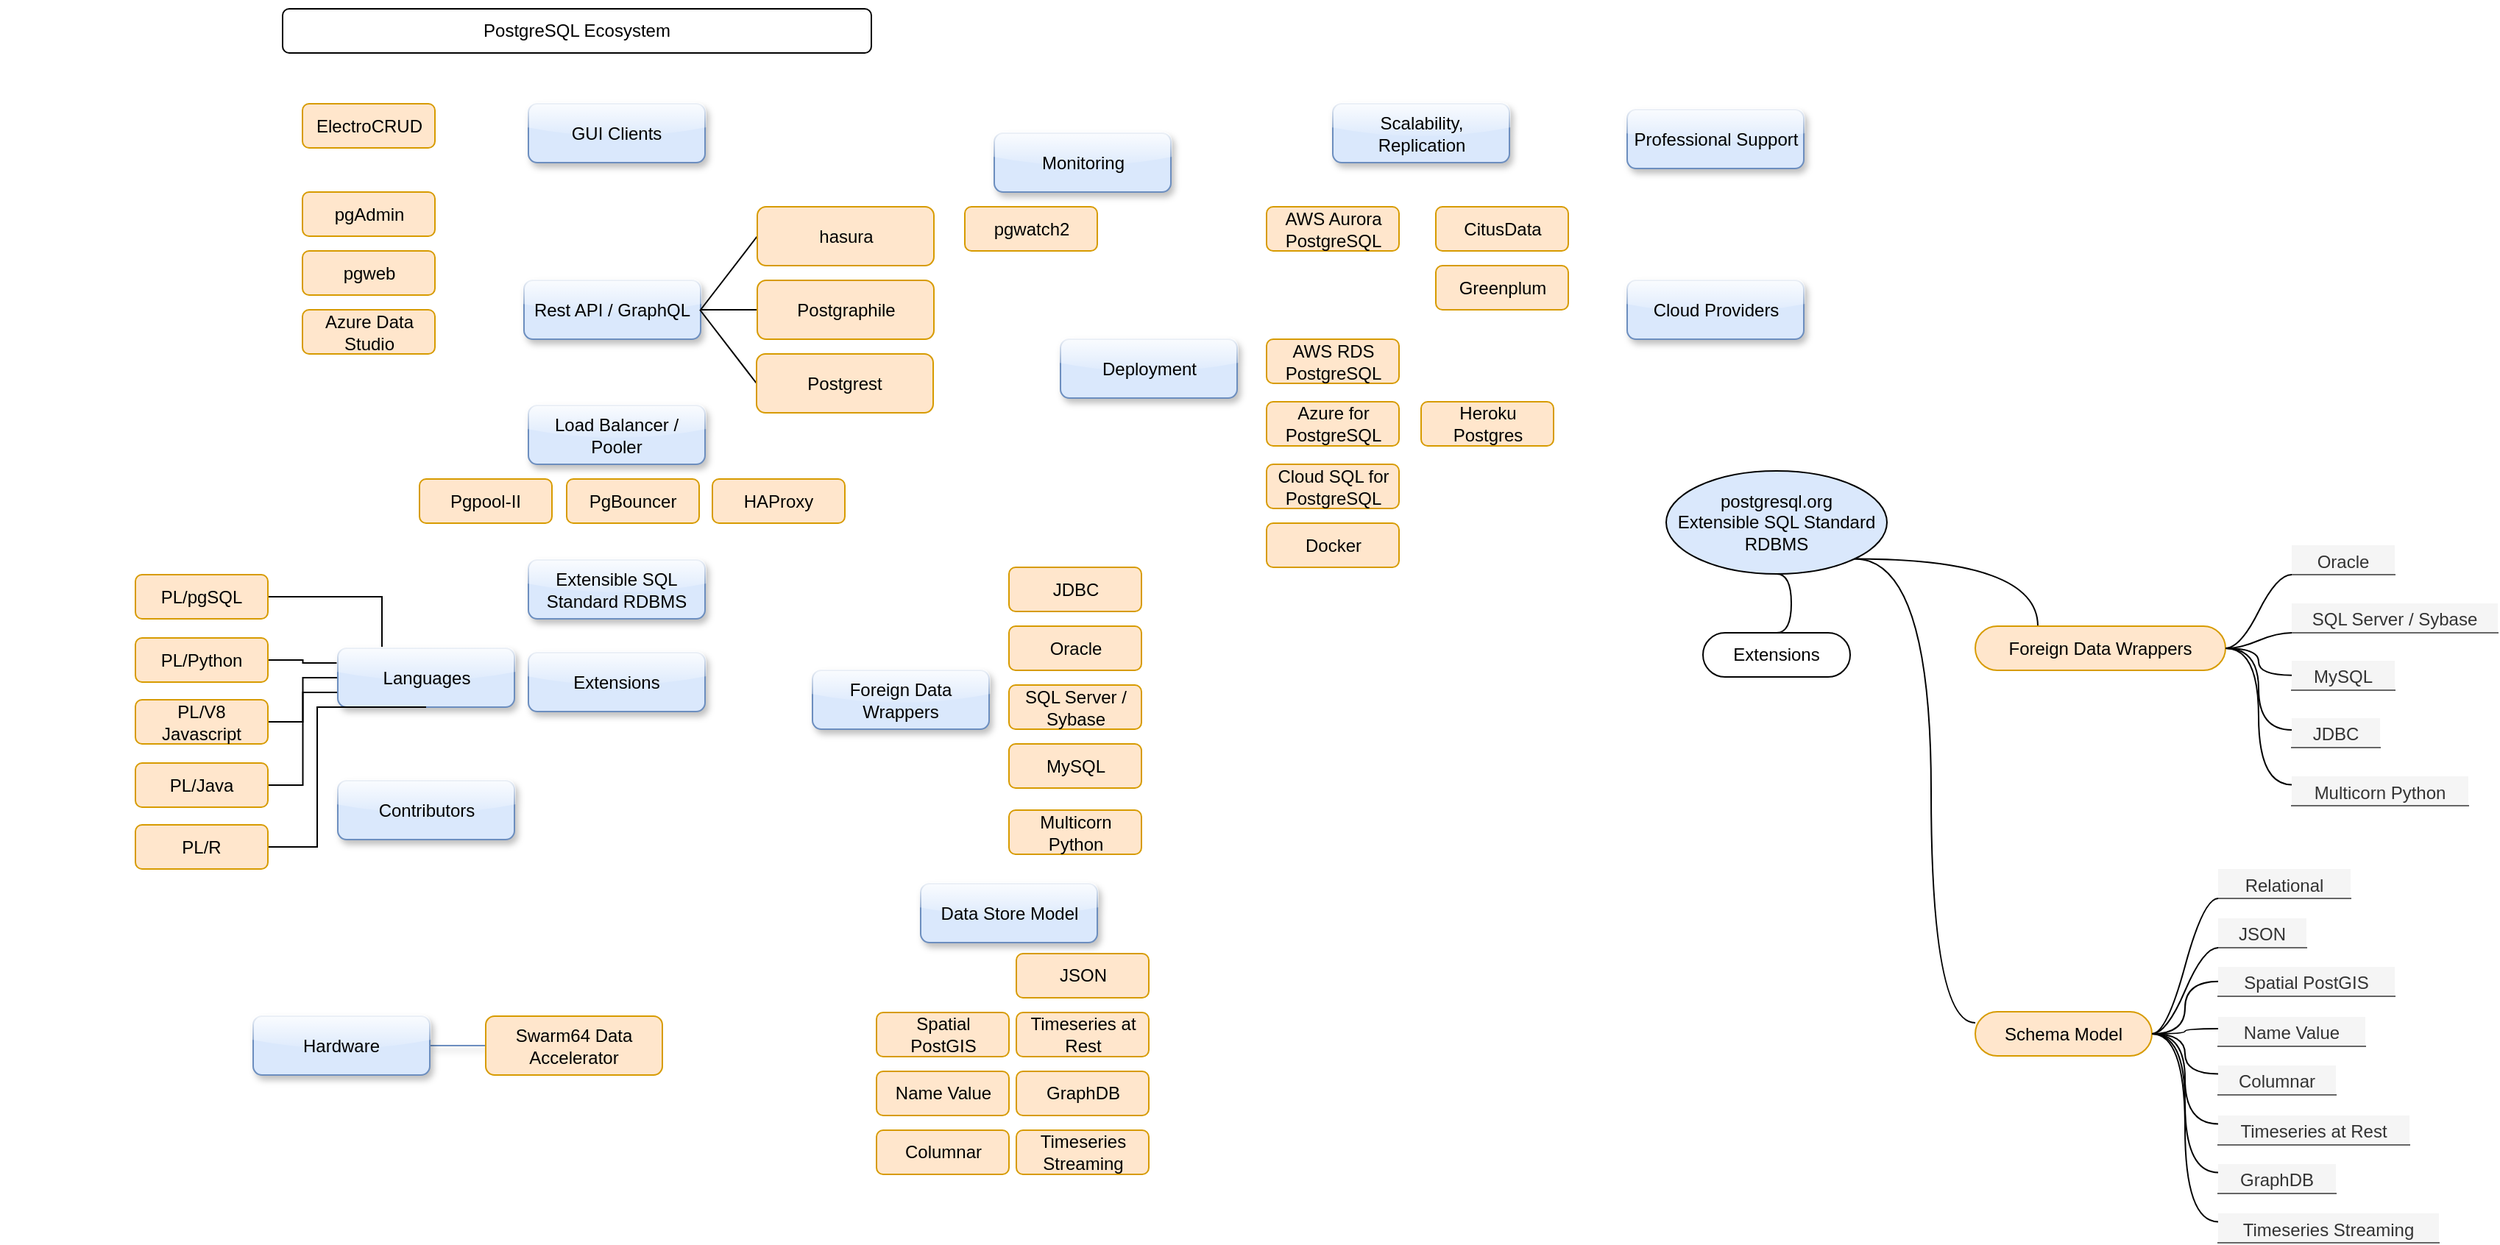 <mxfile version="11.2.8" type="github" pages="1"><diagram id="6a731a19-8d31-9384-78a2-239565b7b9f0" name="Page-1"><mxGraphModel dx="1671" dy="1746" grid="1" gridSize="10" guides="1" tooltips="1" connect="1" arrows="1" fold="1" page="1" pageScale="1" pageWidth="1100" pageHeight="850" background="#ffffff" math="0" shadow="0"><root><mxCell id="0"/><mxCell id="1" parent="0"/><mxCell id="ewoqu2unWtdxqua38aiE-1555" style="edgeStyle=orthogonalEdgeStyle;rounded=0;orthogonalLoop=1;jettySize=auto;html=1;exitX=0.25;exitY=0;exitDx=0;exitDy=0;entryX=1;entryY=0.5;entryDx=0;entryDy=0;endArrow=none;endFill=0;" parent="1" source="qYoUqwugDs_8l-8_ZZNk-1542" target="ewoqu2unWtdxqua38aiE-1548" edge="1"><mxGeometry relative="1" as="geometry"/></mxCell><mxCell id="ewoqu2unWtdxqua38aiE-1556" style="edgeStyle=orthogonalEdgeStyle;rounded=0;orthogonalLoop=1;jettySize=auto;html=1;exitX=0;exitY=0.25;exitDx=0;exitDy=0;endArrow=none;endFill=0;" parent="1" source="qYoUqwugDs_8l-8_ZZNk-1542" target="ewoqu2unWtdxqua38aiE-1551" edge="1"><mxGeometry relative="1" as="geometry"/></mxCell><mxCell id="ewoqu2unWtdxqua38aiE-1557" style="edgeStyle=orthogonalEdgeStyle;rounded=0;orthogonalLoop=1;jettySize=auto;html=1;exitX=0;exitY=0.5;exitDx=0;exitDy=0;endArrow=none;endFill=0;entryX=1;entryY=0.5;entryDx=0;entryDy=0;" parent="1" source="qYoUqwugDs_8l-8_ZZNk-1542" target="ewoqu2unWtdxqua38aiE-1553" edge="1"><mxGeometry relative="1" as="geometry"/></mxCell><mxCell id="ewoqu2unWtdxqua38aiE-1558" style="edgeStyle=orthogonalEdgeStyle;rounded=0;orthogonalLoop=1;jettySize=auto;html=1;exitX=0;exitY=0.75;exitDx=0;exitDy=0;endArrow=none;endFill=0;entryX=1;entryY=0.5;entryDx=0;entryDy=0;" parent="1" source="qYoUqwugDs_8l-8_ZZNk-1542" target="ewoqu2unWtdxqua38aiE-1554" edge="1"><mxGeometry relative="1" as="geometry"><mxPoint x="233.5" y="-295.5" as="targetPoint"/></mxGeometry></mxCell><UserObject label="Languages" link="https://www.postgresql.org/docs/current/external-pl.html" id="qYoUqwugDs_8l-8_ZZNk-1542"><mxCell style="rounded=1;whiteSpace=wrap;html=1;shadow=1;strokeColor=#6c8ebf;fillColor=#dae8fc;glass=1;" parent="1" vertex="1"><mxGeometry x="247.5" y="-395.5" width="120" height="40" as="geometry"/></mxCell></UserObject><UserObject label="Foreign Data Wrappers" link="https://pgxn.org/tag/foreign%20data%20wrapper/" id="xO5iW77-2609iIl7646L-1542"><mxCell style="rounded=1;whiteSpace=wrap;html=1;shadow=1;strokeColor=#6c8ebf;fillColor=#dae8fc;glass=1;" parent="1" vertex="1"><mxGeometry x="570" y="-380.5" width="120" height="40" as="geometry"/></mxCell></UserObject><UserObject label="Extensions" link="https://pgxn.org/" id="xO5iW77-2609iIl7646L-1543"><mxCell style="rounded=1;whiteSpace=wrap;html=1;shadow=1;strokeColor=#6c8ebf;fillColor=#dae8fc;glass=1;" parent="1" vertex="1"><mxGeometry x="377" y="-392.5" width="120" height="40" as="geometry"/></mxCell></UserObject><mxCell id="xO5iW77-2609iIl7646L-1544" value="Data Store Model" style="rounded=1;whiteSpace=wrap;html=1;shadow=1;strokeColor=#6c8ebf;fillColor=#dae8fc;glass=1;" parent="1" vertex="1"><mxGeometry x="643.5" y="-235.5" width="120" height="40" as="geometry"/></mxCell><mxCell id="xO5iW77-2609iIl7646L-1545" value="Deployment" style="rounded=1;whiteSpace=wrap;html=1;shadow=1;strokeColor=#6c8ebf;fillColor=#dae8fc;glass=1;" parent="1" vertex="1"><mxGeometry x="738.5" y="-605.5" width="120" height="40" as="geometry"/></mxCell><mxCell id="xO5iW77-2609iIl7646L-1546" value="Load Balancer / Pooler" style="rounded=1;whiteSpace=wrap;html=1;shadow=1;strokeColor=#6c8ebf;fillColor=#dae8fc;glass=1;" parent="1" vertex="1"><mxGeometry x="377" y="-560.5" width="120" height="40" as="geometry"/></mxCell><mxCell id="xO5iW77-2609iIl7646L-1547" value="Scalability, Replication" style="rounded=1;whiteSpace=wrap;html=1;shadow=1;strokeColor=#6c8ebf;fillColor=#dae8fc;glass=1;" parent="1" vertex="1"><mxGeometry x="923.5" y="-765.5" width="120" height="40" as="geometry"/></mxCell><mxCell id="xO5iW77-2609iIl7646L-1548" value="Monitoring" style="rounded=1;whiteSpace=wrap;html=1;shadow=1;strokeColor=#6c8ebf;fillColor=#dae8fc;glass=1;" parent="1" vertex="1"><mxGeometry x="693.5" y="-745.5" width="120" height="40" as="geometry"/></mxCell><mxCell id="wK-X1UXonODeccGO6W6j-1548" style="rounded=0;orthogonalLoop=1;jettySize=auto;html=1;exitX=1;exitY=0.5;exitDx=0;exitDy=0;entryX=0;entryY=0.5;entryDx=0;entryDy=0;endArrow=none;endFill=0;" parent="1" source="xO5iW77-2609iIl7646L-1549" target="wK-X1UXonODeccGO6W6j-1547" edge="1"><mxGeometry relative="1" as="geometry"/></mxCell><mxCell id="xO5iW77-2609iIl7646L-1549" value="Rest API / GraphQL" style="rounded=1;whiteSpace=wrap;html=1;fillColor=#dae8fc;strokeColor=#6c8ebf;shadow=1;glass=1;comic=0;" parent="1" vertex="1"><mxGeometry x="374" y="-645.5" width="120" height="40" as="geometry"/></mxCell><mxCell id="xO5iW77-2609iIl7646L-1550" value="GUI Clients" style="rounded=1;whiteSpace=wrap;html=1;shadow=1;strokeColor=#6c8ebf;fillColor=#dae8fc;glass=1;" parent="1" vertex="1"><mxGeometry x="377" y="-765.5" width="120" height="40" as="geometry"/></mxCell><UserObject label="Contributors" link="https://www.postgresql.org/community/contributors/" id="xO5iW77-2609iIl7646L-1551"><mxCell style="rounded=1;whiteSpace=wrap;html=1;shadow=1;strokeColor=#6c8ebf;fillColor=#dae8fc;glass=1;" parent="1" vertex="1"><mxGeometry x="247.5" y="-305.5" width="120" height="40" as="geometry"/></mxCell></UserObject><mxCell id="xO5iW77-2609iIl7646L-1552" value="Professional Support" style="rounded=1;whiteSpace=wrap;html=1;shadow=1;strokeColor=#6c8ebf;fillColor=#dae8fc;glass=1;" parent="1" vertex="1"><mxGeometry x="1123.5" y="-761.5" width="120" height="40" as="geometry"/></mxCell><mxCell id="xO5iW77-2609iIl7646L-1553" value="Cloud Providers" style="rounded=1;whiteSpace=wrap;html=1;shadow=1;strokeColor=#6c8ebf;fillColor=#dae8fc;glass=1;" parent="1" vertex="1"><mxGeometry x="1123.5" y="-645.5" width="120" height="40" as="geometry"/></mxCell><UserObject label="Extensible SQL Standard RDBMS" link="https://www.postgresql.org/about/" id="xO5iW77-2609iIl7646L-1554"><mxCell style="rounded=1;whiteSpace=wrap;html=1;shadow=1;strokeColor=#6c8ebf;fillColor=#dae8fc;glass=1;" parent="1" vertex="1"><mxGeometry x="377" y="-455.5" width="120" height="40" as="geometry"/></mxCell></UserObject><mxCell id="xO5iW77-2609iIl7646L-1558" value="" style="edgeStyle=none;rounded=1;orthogonalLoop=1;jettySize=auto;html=1;endArrow=none;entryX=0;entryY=0.5;entryDx=0;entryDy=0;shadow=1;fontSize=12;strokeColor=#6c8ebf;fillColor=#dae8fc;glass=1;" parent="1" source="xO5iW77-2609iIl7646L-1555" target="ewoqu2unWtdxqua38aiE-1542" edge="1"><mxGeometry relative="1" as="geometry"><mxPoint x="393.5" y="-125.5" as="targetPoint"/></mxGeometry></mxCell><mxCell id="xO5iW77-2609iIl7646L-1555" value="Hardware" style="rounded=1;whiteSpace=wrap;html=1;shadow=1;strokeColor=#6c8ebf;fillColor=#dae8fc;glass=1;" parent="1" vertex="1"><mxGeometry x="190" y="-145.5" width="120" height="40" as="geometry"/></mxCell><mxCell id="wK-X1UXonODeccGO6W6j-1550" style="edgeStyle=none;rounded=0;orthogonalLoop=1;jettySize=auto;html=1;exitX=0;exitY=0.5;exitDx=0;exitDy=0;endArrow=none;endFill=0;" parent="1" source="wK-X1UXonODeccGO6W6j-1545" edge="1"><mxGeometry relative="1" as="geometry"><mxPoint x="493.5" y="-625.5" as="targetPoint"/></mxGeometry></mxCell><UserObject label="Postgrest" link="http://postgrest.org/" id="wK-X1UXonODeccGO6W6j-1545"><mxCell style="rounded=1;whiteSpace=wrap;html=1;fillColor=#ffe6cc;strokeColor=#d79b00;" parent="1" vertex="1"><mxGeometry x="532" y="-595.5" width="120" height="40" as="geometry"/></mxCell></UserObject><mxCell id="wK-X1UXonODeccGO6W6j-1549" style="edgeStyle=none;rounded=0;orthogonalLoop=1;jettySize=auto;html=1;exitX=0;exitY=0.5;exitDx=0;exitDy=0;entryX=1;entryY=0.5;entryDx=0;entryDy=0;endArrow=none;endFill=0;" parent="1" source="wK-X1UXonODeccGO6W6j-1546" target="xO5iW77-2609iIl7646L-1549" edge="1"><mxGeometry relative="1" as="geometry"/></mxCell><UserObject label="hasura" link="https://hasura.io/" id="wK-X1UXonODeccGO6W6j-1546"><mxCell style="rounded=1;whiteSpace=wrap;html=1;fillColor=#ffe6cc;strokeColor=#d79b00;" parent="1" vertex="1"><mxGeometry x="532.5" y="-695.5" width="120" height="40" as="geometry"/></mxCell></UserObject><UserObject label="Postgraphile" link="https://www.graphile.org/postgraphile/" id="wK-X1UXonODeccGO6W6j-1547"><mxCell style="rounded=1;whiteSpace=wrap;html=1;fillColor=#ffe6cc;strokeColor=#d79b00;" parent="1" vertex="1"><mxGeometry x="532.5" y="-645.5" width="120" height="40" as="geometry"/></mxCell></UserObject><UserObject label="Swarm64 Data Accelerator" link="https://www.swarm64.com/swarm64-da" id="ewoqu2unWtdxqua38aiE-1542"><mxCell style="rounded=1;whiteSpace=wrap;html=1;fillColor=#ffe6cc;strokeColor=#d79b00;" parent="1" vertex="1"><mxGeometry x="348" y="-145.5" width="120" height="40" as="geometry"/></mxCell></UserObject><UserObject label="PostgreSQL Ecosystem" link="https://efficiencygeek.github.io/postgresql-ecosystem/" id="ewoqu2unWtdxqua38aiE-1544"><mxCell style="rounded=1;whiteSpace=wrap;html=1;" parent="1" vertex="1"><mxGeometry x="210" y="-830" width="400" height="30" as="geometry"/></mxCell></UserObject><UserObject label="" link="https://www.postgresql.org/" id="ewoqu2unWtdxqua38aiE-1547"><mxCell style="shape=image;verticalLabelPosition=bottom;labelBackgroundColor=#ffffff;verticalAlign=top;aspect=fixed;imageAspect=0;image=https://upload.wikimedia.org/wikipedia/commons/thumb/2/29/Postgresql_elephant.svg/540px-Postgresql_elephant.svg.png;" parent="1" vertex="1"><mxGeometry x="18" y="-836" width="49" height="50" as="geometry"/></mxCell></UserObject><UserObject label="PL/pgSQL" link="https://www.postgresql.org/docs/current/plpgsql.html" id="ewoqu2unWtdxqua38aiE-1548"><mxCell style="rounded=1;whiteSpace=wrap;html=1;fillColor=#ffe6cc;strokeColor=#d79b00;" parent="1" vertex="1"><mxGeometry x="110" y="-445.5" width="90" height="30" as="geometry"/></mxCell></UserObject><UserObject label="PL/Python" link="https://www.postgresql.org/docs/current/plpython.html" id="ewoqu2unWtdxqua38aiE-1551"><mxCell style="rounded=1;whiteSpace=wrap;html=1;fillColor=#ffe6cc;strokeColor=#d79b00;" parent="1" vertex="1"><mxGeometry x="110" y="-402.5" width="90" height="30" as="geometry"/></mxCell></UserObject><mxCell id="ewoqu2unWtdxqua38aiE-1560" style="edgeStyle=elbowEdgeStyle;rounded=0;orthogonalLoop=1;jettySize=auto;html=1;entryX=0.5;entryY=1;entryDx=0;entryDy=0;endArrow=none;endFill=0;" parent="1" target="qYoUqwugDs_8l-8_ZZNk-1542" edge="1"><mxGeometry relative="1" as="geometry"><mxPoint x="200.5" y="-260.5" as="sourcePoint"/><Array as="points"><mxPoint x="233.5" y="-305.5"/><mxPoint x="233.5" y="-305.5"/></Array></mxGeometry></mxCell><UserObject label="PL/R" link="https://github.com/postgres-plr/plr" id="ewoqu2unWtdxqua38aiE-1552"><mxCell style="rounded=1;whiteSpace=wrap;html=1;fillColor=#ffe6cc;strokeColor=#d79b00;" parent="1" vertex="1"><mxGeometry x="110" y="-275.5" width="90" height="30" as="geometry"/></mxCell></UserObject><UserObject label="PL/V8 Javascript" link="https://plv8.github.io/" id="ewoqu2unWtdxqua38aiE-1553"><mxCell style="rounded=1;whiteSpace=wrap;html=1;fillColor=#ffe6cc;strokeColor=#d79b00;" parent="1" vertex="1"><mxGeometry x="110" y="-360.5" width="90" height="30" as="geometry"/></mxCell></UserObject><UserObject label="PL/Java" link="https://tada.github.io/pljava/" id="ewoqu2unWtdxqua38aiE-1554"><mxCell style="rounded=1;whiteSpace=wrap;html=1;fillColor=#ffe6cc;strokeColor=#d79b00;" parent="1" vertex="1"><mxGeometry x="110" y="-317.5" width="90" height="30" as="geometry"/></mxCell></UserObject><UserObject label="JDBC" link="https://pgxn.org/dist/jdbc_fdw/" id="ewoqu2unWtdxqua38aiE-1561"><mxCell style="rounded=1;whiteSpace=wrap;html=1;fillColor=#ffe6cc;strokeColor=#d79b00;flipV=1;flipH=1;" parent="1" vertex="1"><mxGeometry x="703.5" y="-450.5" width="90" height="30" as="geometry"/></mxCell></UserObject><UserObject label="Oracle" link="https://pgxn.org/dist/oracle_fdw/" id="ewoqu2unWtdxqua38aiE-1562"><mxCell style="rounded=1;whiteSpace=wrap;html=1;fillColor=#ffe6cc;strokeColor=#d79b00;flipV=1;flipH=1;" parent="1" vertex="1"><mxGeometry x="703.5" y="-410.5" width="90" height="30" as="geometry"/></mxCell></UserObject><UserObject label="SQL Server / Sybase" link="https://pgxn.org/dist/tds_fdw/" id="ewoqu2unWtdxqua38aiE-1563"><mxCell style="rounded=1;whiteSpace=wrap;html=1;fillColor=#ffe6cc;strokeColor=#d79b00;flipV=1;flipH=1;" parent="1" vertex="1"><mxGeometry x="703.5" y="-370.5" width="90" height="30" as="geometry"/></mxCell></UserObject><UserObject label="MySQL" link="https://pgxn.org/dist/mysql_fdw/" id="ewoqu2unWtdxqua38aiE-1564"><mxCell style="rounded=1;whiteSpace=wrap;html=1;fillColor=#ffe6cc;strokeColor=#d79b00;flipV=1;flipH=1;" parent="1" vertex="1"><mxGeometry x="703.5" y="-330.5" width="90" height="30" as="geometry"/></mxCell></UserObject><UserObject label="Multicorn Python" link="https://pgxn.org/dist/multicorn/" id="ewoqu2unWtdxqua38aiE-1565"><mxCell style="rounded=1;whiteSpace=wrap;html=1;fillColor=#ffe6cc;strokeColor=#d79b00;flipV=1;flipH=1;" parent="1" vertex="1"><mxGeometry x="703.5" y="-285.5" width="90" height="30" as="geometry"/></mxCell></UserObject><UserObject label="JSON" link="https://www.postgresql.org/docs/current/functions-json.html" id="ewoqu2unWtdxqua38aiE-1566"><mxCell style="rounded=1;whiteSpace=wrap;html=1;fillColor=#ffe6cc;strokeColor=#d79b00;flipV=1;flipH=1;" parent="1" vertex="1"><mxGeometry x="708.5" y="-188" width="90" height="30" as="geometry"/></mxCell></UserObject><UserObject label="Timeseries at Rest" link="https://www.timescale.com/" id="ewoqu2unWtdxqua38aiE-1567"><mxCell style="rounded=1;whiteSpace=wrap;html=1;fillColor=#ffe6cc;strokeColor=#d79b00;flipV=1;flipH=1;" parent="1" vertex="1"><mxGeometry x="708.5" y="-148" width="90" height="30" as="geometry"/></mxCell></UserObject><UserObject label="GraphDB" link="https://bitnine.net/agensgraph-graph-database-with-postgresql/" id="ewoqu2unWtdxqua38aiE-1568"><mxCell style="rounded=1;whiteSpace=wrap;html=1;fillColor=#ffe6cc;strokeColor=#d79b00;flipV=1;flipH=1;" parent="1" vertex="1"><mxGeometry x="708.5" y="-108" width="90" height="30" as="geometry"/></mxCell></UserObject><UserObject label="Timeseries Streaming" link="https://www.pipelinedb.com/blog/high-performance-time-series-aggregation-for-postgresql-11" id="ewoqu2unWtdxqua38aiE-1569"><mxCell style="rounded=1;whiteSpace=wrap;html=1;fillColor=#ffe6cc;strokeColor=#d79b00;flipV=1;flipH=1;" parent="1" vertex="1"><mxGeometry x="708.5" y="-68" width="90" height="30" as="geometry"/></mxCell></UserObject><UserObject label="Columnar" link="https://citusdata.github.io/cstore_fdw/" id="ewoqu2unWtdxqua38aiE-1570"><mxCell style="rounded=1;whiteSpace=wrap;html=1;fillColor=#ffe6cc;strokeColor=#d79b00;flipV=1;flipH=1;" parent="1" vertex="1"><mxGeometry x="613.5" y="-68" width="90" height="30" as="geometry"/></mxCell></UserObject><UserObject label="Spatial &lt;br&gt;PostGIS" link="https://postgis.net/" id="ewoqu2unWtdxqua38aiE-1578"><mxCell style="rounded=1;whiteSpace=wrap;html=1;fillColor=#ffe6cc;strokeColor=#d79b00;flipV=1;flipH=1;" parent="1" vertex="1"><mxGeometry x="613.5" y="-148" width="90" height="30" as="geometry"/></mxCell></UserObject><UserObject label="CitusData" link="https://www.citusdata.com/" id="ewoqu2unWtdxqua38aiE-1579"><mxCell style="rounded=1;whiteSpace=wrap;html=1;fillColor=#ffe6cc;strokeColor=#d79b00;flipV=1;flipH=1;" parent="1" vertex="1"><mxGeometry x="993.5" y="-695.5" width="90" height="30" as="geometry"/></mxCell></UserObject><UserObject label="AWS Aurora PostgreSQL" link="https://aws.amazon.com/rds/aurora/details/postgresql-details/" id="ewoqu2unWtdxqua38aiE-1580"><mxCell style="rounded=1;whiteSpace=wrap;html=1;fillColor=#ffe6cc;strokeColor=#d79b00;flipV=1;flipH=1;" parent="1" vertex="1"><mxGeometry x="878.5" y="-695.5" width="90" height="30" as="geometry"/></mxCell></UserObject><UserObject label="Name Value" link="https://www.postgresql.org/docs/current/hstore.html" id="ewoqu2unWtdxqua38aiE-1581"><mxCell style="rounded=1;whiteSpace=wrap;html=1;fillColor=#ffe6cc;strokeColor=#d79b00;flipV=1;flipH=1;" parent="1" vertex="1"><mxGeometry x="613.5" y="-108" width="90" height="30" as="geometry"/></mxCell></UserObject><UserObject label="AWS RDS PostgreSQL" link="https://aws.amazon.com/rds/postgresql/" id="ewoqu2unWtdxqua38aiE-1582"><mxCell style="rounded=1;whiteSpace=wrap;html=1;fillColor=#ffe6cc;strokeColor=#d79b00;flipV=1;flipH=1;" parent="1" vertex="1"><mxGeometry x="878.5" y="-605.5" width="90" height="30" as="geometry"/></mxCell></UserObject><UserObject label="Azure for PostgreSQL" link="https://azure.microsoft.com/en-us/services/postgresql/" id="ewoqu2unWtdxqua38aiE-1583"><mxCell style="rounded=1;whiteSpace=wrap;html=1;fillColor=#ffe6cc;strokeColor=#d79b00;flipV=1;flipH=1;" parent="1" vertex="1"><mxGeometry x="878.5" y="-563" width="90" height="30" as="geometry"/></mxCell></UserObject><UserObject label="Cloud SQL for PostgreSQL" link="https://cloud.google.com/sql/docs/postgres/" id="ewoqu2unWtdxqua38aiE-1584"><mxCell style="rounded=1;whiteSpace=wrap;html=1;fillColor=#ffe6cc;strokeColor=#d79b00;flipV=1;flipH=1;" parent="1" vertex="1"><mxGeometry x="878.5" y="-520.5" width="90" height="30" as="geometry"/></mxCell></UserObject><UserObject label="Docker" link="https://hub.docker.com/_/postgres" id="ewoqu2unWtdxqua38aiE-1585"><mxCell style="rounded=1;whiteSpace=wrap;html=1;fillColor=#ffe6cc;strokeColor=#d79b00;flipV=1;flipH=1;" parent="1" vertex="1"><mxGeometry x="878.5" y="-480.5" width="90" height="30" as="geometry"/></mxCell></UserObject><UserObject label="ElectroCRUD" link="https://github.com/garrylachman/ElectroCRUD" id="ewoqu2unWtdxqua38aiE-1587"><mxCell style="rounded=1;whiteSpace=wrap;html=1;fillColor=#ffe6cc;strokeColor=#d79b00;" parent="1" vertex="1"><mxGeometry x="223.5" y="-765.5" width="90" height="30" as="geometry"/></mxCell></UserObject><UserObject label="Heroku Postgres" link="https://www.heroku.com/postgres" id="ewoqu2unWtdxqua38aiE-1588"><mxCell style="rounded=1;whiteSpace=wrap;html=1;fillColor=#ffe6cc;strokeColor=#d79b00;flipV=1;flipH=1;" parent="1" vertex="1"><mxGeometry x="983.5" y="-563" width="90" height="30" as="geometry"/></mxCell></UserObject><UserObject label="Pgpool-II" link="http://www.pgpool.net/mediawiki/index.php/Main_Page" id="ewoqu2unWtdxqua38aiE-1589"><mxCell style="rounded=1;whiteSpace=wrap;html=1;fillColor=#ffe6cc;strokeColor=#d79b00;flipV=1;flipH=1;" parent="1" vertex="1"><mxGeometry x="303" y="-510.5" width="90" height="30" as="geometry"/></mxCell></UserObject><UserObject label="PgBouncer" link="http://pgbouncer.github.io/" id="ewoqu2unWtdxqua38aiE-1590"><mxCell style="rounded=1;whiteSpace=wrap;html=1;fillColor=#ffe6cc;strokeColor=#d79b00;flipV=1;flipH=1;" parent="1" vertex="1"><mxGeometry x="403" y="-510.5" width="90" height="30" as="geometry"/></mxCell></UserObject><UserObject label="HAProxy" link="http://www.haproxy.org/" id="ewoqu2unWtdxqua38aiE-1591"><mxCell style="rounded=1;whiteSpace=wrap;html=1;fillColor=#ffe6cc;strokeColor=#d79b00;flipV=1;flipH=1;" parent="1" vertex="1"><mxGeometry x="502" y="-510.5" width="90" height="30" as="geometry"/></mxCell></UserObject><UserObject label="pgwatch2" link="https://github.com/cybertec-postgresql/pgwatch2" id="ewoqu2unWtdxqua38aiE-1593"><mxCell style="rounded=1;whiteSpace=wrap;html=1;fillColor=#ffe6cc;strokeColor=#d79b00;flipV=1;flipH=1;" parent="1" vertex="1"><mxGeometry x="673.5" y="-695.5" width="90" height="30" as="geometry"/></mxCell></UserObject><UserObject label="Greenplum" link="https://greenplum.org/" id="ewoqu2unWtdxqua38aiE-1594"><mxCell style="rounded=1;whiteSpace=wrap;html=1;fillColor=#ffe6cc;strokeColor=#d79b00;flipV=1;flipH=1;" parent="1" vertex="1"><mxGeometry x="993.5" y="-655.5" width="90" height="30" as="geometry"/></mxCell></UserObject><UserObject label="pgAdmin" link="https://www.pgadmin.org/" id="ewoqu2unWtdxqua38aiE-1595"><mxCell style="rounded=1;whiteSpace=wrap;html=1;fillColor=#ffe6cc;strokeColor=#d79b00;flipV=1;flipH=1;" parent="1" vertex="1"><mxGeometry x="223.5" y="-705.5" width="90" height="30" as="geometry"/></mxCell></UserObject><UserObject label="pgweb" link="http://sosedoff.github.io/pgweb/" id="ewoqu2unWtdxqua38aiE-1596"><mxCell style="rounded=1;whiteSpace=wrap;html=1;fillColor=#ffe6cc;strokeColor=#d79b00;flipV=1;flipH=1;" parent="1" vertex="1"><mxGeometry x="223.5" y="-665.5" width="90" height="30" as="geometry"/></mxCell></UserObject><UserObject label="Azure Data Studio" link="https://docs.microsoft.com/en-us/sql/azure-data-studio/quickstart-postgres?view=sql-server-2017" id="ewoqu2unWtdxqua38aiE-1597"><mxCell style="rounded=1;whiteSpace=wrap;html=1;fillColor=#ffe6cc;strokeColor=#d79b00;flipV=1;flipH=1;" parent="1" vertex="1"><mxGeometry x="223.5" y="-625.5" width="90" height="30" as="geometry"/></mxCell></UserObject><mxCell id="T47zWwT-9xR79p9-MtNg-6" style="edgeStyle=orthogonalEdgeStyle;curved=1;rounded=0;orthogonalLoop=1;jettySize=auto;html=1;exitX=1;exitY=1;exitDx=0;exitDy=0;entryX=0.25;entryY=0;entryDx=0;entryDy=0;endArrow=none;endFill=0;" edge="1" parent="1" source="T47zWwT-9xR79p9-MtNg-1" target="T47zWwT-9xR79p9-MtNg-4"><mxGeometry relative="1" as="geometry"/></mxCell><UserObject label="postgresql.org&lt;br&gt;Extensible SQL Standard RDBMS" link="https://www.postgresql.org/about/" id="T47zWwT-9xR79p9-MtNg-1"><mxCell style="ellipse;whiteSpace=wrap;html=1;align=center;container=1;recursiveResize=0;treeFolding=1;treeMoving=1;fillColor=#DAE8FC;" vertex="1" parent="1"><mxGeometry x="1150" y="-516" width="150" height="70" as="geometry"/></mxCell></UserObject><mxCell id="T47zWwT-9xR79p9-MtNg-2" value="Extensions" style="whiteSpace=wrap;html=1;rounded=1;arcSize=50;align=center;verticalAlign=middle;container=1;recursiveResize=0;strokeWidth=1;autosize=1;spacing=4;treeFolding=1;treeMoving=1;" vertex="1" parent="1"><mxGeometry x="1175" y="-406" width="100" height="30" as="geometry"/></mxCell><mxCell id="T47zWwT-9xR79p9-MtNg-3" value="" style="edgeStyle=entityRelationEdgeStyle;startArrow=none;endArrow=none;segment=10;curved=1;exitX=0.5;exitY=1;exitDx=0;exitDy=0;entryX=0.5;entryY=0;entryDx=0;entryDy=0;" edge="1" target="T47zWwT-9xR79p9-MtNg-2" parent="1" source="T47zWwT-9xR79p9-MtNg-1"><mxGeometry relative="1" as="geometry"><mxPoint x="1240" y="-339.5" as="sourcePoint"/></mxGeometry></mxCell><UserObject label="Foreign Data Wrappers" link="https://pgxn.org/tag/foreign%20data%20wrapper/" id="T47zWwT-9xR79p9-MtNg-4"><mxCell style="whiteSpace=wrap;html=1;rounded=1;arcSize=50;align=center;verticalAlign=middle;container=1;recursiveResize=0;strokeWidth=1;autosize=1;spacing=4;treeFolding=1;treeMoving=1;fillColor=#ffe6cc;strokeColor=#d79b00;" vertex="1" parent="1"><mxGeometry x="1360" y="-410.5" width="170" height="30" as="geometry"/></mxCell></UserObject><mxCell id="T47zWwT-9xR79p9-MtNg-7" value="Oracle" style="whiteSpace=wrap;html=1;shape=partialRectangle;top=0;left=0;bottom=1;right=0;points=[[0,1],[1,1]];strokeColor=#666666;fillColor=#f5f5f5;align=center;verticalAlign=bottom;routingCenterY=0.5;snapToPoint=1;container=1;recursiveResize=0;autosize=1;treeFolding=1;treeMoving=1;fontColor=#333333;" vertex="1" parent="1"><mxGeometry x="1575" y="-465.5" width="70" height="20" as="geometry"/></mxCell><mxCell id="T47zWwT-9xR79p9-MtNg-8" value="" style="edgeStyle=entityRelationEdgeStyle;startArrow=none;endArrow=none;segment=10;curved=1;" edge="1" target="T47zWwT-9xR79p9-MtNg-7" parent="1" source="T47zWwT-9xR79p9-MtNg-4"><mxGeometry relative="1" as="geometry"><mxPoint x="1530" y="-388" as="sourcePoint"/></mxGeometry></mxCell><mxCell id="T47zWwT-9xR79p9-MtNg-13" value="" style="edgeStyle=orthogonalEdgeStyle;curved=1;rounded=0;orthogonalLoop=1;jettySize=auto;html=1;endArrow=none;endFill=0;entryX=0.006;entryY=0.493;entryDx=0;entryDy=0;entryPerimeter=0;" edge="1" parent="1" source="T47zWwT-9xR79p9-MtNg-4" target="T47zWwT-9xR79p9-MtNg-12"><mxGeometry relative="1" as="geometry"><mxPoint x="1530" y="-388" as="sourcePoint"/></mxGeometry></mxCell><mxCell id="T47zWwT-9xR79p9-MtNg-9" value="SQL Server / Sybase" style="whiteSpace=wrap;html=1;shape=partialRectangle;top=0;left=0;bottom=1;right=0;points=[[0,1],[1,1]];strokeColor=#666666;fillColor=#f5f5f5;align=center;verticalAlign=bottom;routingCenterY=0.5;snapToPoint=1;container=1;recursiveResize=0;autosize=1;treeFolding=1;treeMoving=1;fontColor=#333333;" vertex="1" parent="1"><mxGeometry x="1575" y="-426" width="140" height="20" as="geometry"/></mxCell><mxCell id="T47zWwT-9xR79p9-MtNg-12" value="MySQL" style="whiteSpace=wrap;html=1;shape=partialRectangle;top=0;left=0;bottom=1;right=0;points=[[0,1],[1,1]];strokeColor=#666666;fillColor=#f5f5f5;align=center;verticalAlign=bottom;routingCenterY=0.5;snapToPoint=1;container=1;recursiveResize=0;autosize=1;treeFolding=1;treeMoving=1;fontColor=#333333;" vertex="1" parent="1"><mxGeometry x="1575" y="-387" width="70" height="20" as="geometry"/></mxCell><mxCell id="T47zWwT-9xR79p9-MtNg-11" value="" style="edgeStyle=entityRelationEdgeStyle;startArrow=none;endArrow=none;segment=10;curved=1;entryX=0;entryY=1;entryDx=0;entryDy=0;exitX=1;exitY=0.5;exitDx=0;exitDy=0;" edge="1" parent="1" source="T47zWwT-9xR79p9-MtNg-4" target="T47zWwT-9xR79p9-MtNg-9"><mxGeometry relative="1" as="geometry"><mxPoint x="1552" y="-388.5" as="sourcePoint"/><mxPoint x="1622" y="-435.5" as="targetPoint"/></mxGeometry></mxCell><mxCell id="T47zWwT-9xR79p9-MtNg-15" value="" style="edgeStyle=orthogonalEdgeStyle;curved=1;rounded=0;orthogonalLoop=1;jettySize=auto;html=1;endArrow=none;endFill=0;exitX=1;exitY=0.5;exitDx=0;exitDy=0;entryX=0;entryY=0.4;entryDx=0;entryDy=0;entryPerimeter=0;" edge="1" parent="1" target="T47zWwT-9xR79p9-MtNg-16" source="T47zWwT-9xR79p9-MtNg-4"><mxGeometry relative="1" as="geometry"><mxPoint x="1510" y="-373" as="sourcePoint"/></mxGeometry></mxCell><mxCell id="T47zWwT-9xR79p9-MtNg-18" value="" style="edgeStyle=orthogonalEdgeStyle;curved=1;rounded=0;orthogonalLoop=1;jettySize=auto;html=1;endArrow=none;endFill=0;exitX=1;exitY=0.5;exitDx=0;exitDy=0;entryX=0.001;entryY=0.286;entryDx=0;entryDy=0;entryPerimeter=0;" edge="1" parent="1" source="T47zWwT-9xR79p9-MtNg-4" target="T47zWwT-9xR79p9-MtNg-17"><mxGeometry relative="1" as="geometry"><mxPoint x="1510" y="-373" as="sourcePoint"/></mxGeometry></mxCell><mxCell id="T47zWwT-9xR79p9-MtNg-16" value="JDBC" style="whiteSpace=wrap;html=1;shape=partialRectangle;top=0;left=0;bottom=1;right=0;points=[[0,1],[1,1]];strokeColor=#666666;fillColor=#f5f5f5;align=center;verticalAlign=bottom;routingCenterY=0.5;snapToPoint=1;container=1;recursiveResize=0;autosize=1;treeFolding=1;treeMoving=1;fontColor=#333333;" vertex="1" parent="1"><mxGeometry x="1575" y="-348" width="60" height="20" as="geometry"/></mxCell><mxCell id="T47zWwT-9xR79p9-MtNg-17" value="Multicorn Python" style="whiteSpace=wrap;html=1;shape=partialRectangle;top=0;left=0;bottom=1;right=0;points=[[0,1],[1,1]];strokeColor=#666666;fillColor=#f5f5f5;align=center;verticalAlign=bottom;routingCenterY=0.5;snapToPoint=1;container=1;recursiveResize=0;autosize=1;treeFolding=1;treeMoving=1;fontColor=#333333;" vertex="1" parent="1"><mxGeometry x="1575" y="-308.5" width="120" height="20" as="geometry"/></mxCell><UserObject label="Schema Model" link="https://pgxn.org/tag/foreign%20data%20wrapper/" id="T47zWwT-9xR79p9-MtNg-20"><mxCell style="whiteSpace=wrap;html=1;rounded=1;arcSize=50;align=center;verticalAlign=middle;container=1;recursiveResize=0;strokeWidth=1;autosize=1;spacing=4;treeFolding=1;treeMoving=1;fillColor=#ffe6cc;strokeColor=#d79b00;" vertex="1" parent="1"><mxGeometry x="1360" y="-148.5" width="120" height="30" as="geometry"/></mxCell></UserObject><mxCell id="T47zWwT-9xR79p9-MtNg-21" value="Relational" style="whiteSpace=wrap;html=1;shape=partialRectangle;top=0;left=0;bottom=1;right=0;points=[[0,1],[1,1]];strokeColor=#666666;fillColor=#f5f5f5;align=center;verticalAlign=bottom;routingCenterY=0.5;snapToPoint=1;container=1;recursiveResize=0;autosize=1;treeFolding=1;treeMoving=1;fontColor=#333333;" vertex="1" parent="1"><mxGeometry x="1525" y="-245.5" width="90" height="20" as="geometry"/></mxCell><mxCell id="T47zWwT-9xR79p9-MtNg-22" value="" style="edgeStyle=entityRelationEdgeStyle;startArrow=none;endArrow=none;segment=10;curved=1;" edge="1" parent="1" source="T47zWwT-9xR79p9-MtNg-20" target="T47zWwT-9xR79p9-MtNg-21"><mxGeometry relative="1" as="geometry"><mxPoint x="1660" y="-168" as="sourcePoint"/></mxGeometry></mxCell><mxCell id="T47zWwT-9xR79p9-MtNg-23" value="" style="edgeStyle=orthogonalEdgeStyle;curved=1;rounded=0;orthogonalLoop=1;jettySize=auto;html=1;endArrow=none;endFill=0;entryX=0.006;entryY=0.493;entryDx=0;entryDy=0;entryPerimeter=0;" edge="1" parent="1" source="T47zWwT-9xR79p9-MtNg-20" target="T47zWwT-9xR79p9-MtNg-25"><mxGeometry relative="1" as="geometry"><mxPoint x="1660" y="-168" as="sourcePoint"/></mxGeometry></mxCell><mxCell id="T47zWwT-9xR79p9-MtNg-24" value="JSON" style="whiteSpace=wrap;html=1;shape=partialRectangle;top=0;left=0;bottom=1;right=0;points=[[0,1],[1,1]];strokeColor=#666666;fillColor=#f5f5f5;align=center;verticalAlign=bottom;routingCenterY=0.5;snapToPoint=1;container=1;recursiveResize=0;autosize=1;treeFolding=1;treeMoving=1;fontColor=#333333;" vertex="1" parent="1"><mxGeometry x="1525" y="-212" width="60" height="20" as="geometry"/></mxCell><mxCell id="T47zWwT-9xR79p9-MtNg-25" value="Spatial PostGIS" style="whiteSpace=wrap;html=1;shape=partialRectangle;top=0;left=0;bottom=1;right=0;points=[[0,1],[1,1]];strokeColor=#666666;fillColor=#f5f5f5;align=center;verticalAlign=bottom;routingCenterY=0.5;snapToPoint=1;container=1;recursiveResize=0;autosize=1;treeFolding=1;treeMoving=1;fontColor=#333333;" vertex="1" parent="1"><mxGeometry x="1525" y="-179" width="120" height="20" as="geometry"/></mxCell><mxCell id="T47zWwT-9xR79p9-MtNg-26" value="" style="edgeStyle=entityRelationEdgeStyle;startArrow=none;endArrow=none;segment=10;curved=1;entryX=0;entryY=1;entryDx=0;entryDy=0;exitX=1;exitY=0.5;exitDx=0;exitDy=0;" edge="1" parent="1" source="T47zWwT-9xR79p9-MtNg-20" target="T47zWwT-9xR79p9-MtNg-24"><mxGeometry relative="1" as="geometry"><mxPoint x="1682" y="-168.5" as="sourcePoint"/><mxPoint x="1752" y="-215.5" as="targetPoint"/></mxGeometry></mxCell><mxCell id="T47zWwT-9xR79p9-MtNg-27" value="" style="edgeStyle=orthogonalEdgeStyle;curved=1;rounded=0;orthogonalLoop=1;jettySize=auto;html=1;endArrow=none;endFill=0;exitX=1;exitY=0.5;exitDx=0;exitDy=0;entryX=0;entryY=0.4;entryDx=0;entryDy=0;entryPerimeter=0;" edge="1" parent="1" source="T47zWwT-9xR79p9-MtNg-20" target="T47zWwT-9xR79p9-MtNg-29"><mxGeometry relative="1" as="geometry"><mxPoint x="1640" y="-153" as="sourcePoint"/></mxGeometry></mxCell><mxCell id="T47zWwT-9xR79p9-MtNg-28" value="" style="edgeStyle=orthogonalEdgeStyle;curved=1;rounded=0;orthogonalLoop=1;jettySize=auto;html=1;endArrow=none;endFill=0;exitX=1;exitY=0.5;exitDx=0;exitDy=0;entryX=0.001;entryY=0.286;entryDx=0;entryDy=0;entryPerimeter=0;" edge="1" parent="1" source="T47zWwT-9xR79p9-MtNg-20" target="T47zWwT-9xR79p9-MtNg-30"><mxGeometry relative="1" as="geometry"><mxPoint x="1640" y="-153" as="sourcePoint"/></mxGeometry></mxCell><mxCell id="T47zWwT-9xR79p9-MtNg-29" value="Name Value" style="whiteSpace=wrap;html=1;shape=partialRectangle;top=0;left=0;bottom=1;right=0;points=[[0,1],[1,1]];strokeColor=#666666;fillColor=#f5f5f5;align=center;verticalAlign=bottom;routingCenterY=0.5;snapToPoint=1;container=1;recursiveResize=0;autosize=1;treeFolding=1;treeMoving=1;fontColor=#333333;" vertex="1" parent="1"><mxGeometry x="1525" y="-145" width="100" height="20" as="geometry"/></mxCell><mxCell id="T47zWwT-9xR79p9-MtNg-30" value="Columnar" style="whiteSpace=wrap;html=1;shape=partialRectangle;top=0;left=0;bottom=1;right=0;points=[[0,1],[1,1]];strokeColor=#666666;fillColor=#f5f5f5;align=center;verticalAlign=bottom;routingCenterY=0.5;snapToPoint=1;container=1;recursiveResize=0;autosize=1;treeFolding=1;treeMoving=1;fontColor=#333333;" vertex="1" parent="1"><mxGeometry x="1525" y="-112" width="80" height="20" as="geometry"/></mxCell><mxCell id="T47zWwT-9xR79p9-MtNg-31" value="" style="edgeStyle=orthogonalEdgeStyle;curved=1;rounded=0;orthogonalLoop=1;jettySize=auto;html=1;endArrow=none;endFill=0;entryX=0.001;entryY=0.286;entryDx=0;entryDy=0;entryPerimeter=0;" edge="1" parent="1" target="T47zWwT-9xR79p9-MtNg-32" source="T47zWwT-9xR79p9-MtNg-20"><mxGeometry relative="1" as="geometry"><mxPoint x="1610" y="-168" as="sourcePoint"/></mxGeometry></mxCell><mxCell id="T47zWwT-9xR79p9-MtNg-32" value="Timeseries at Rest" style="whiteSpace=wrap;html=1;shape=partialRectangle;top=0;left=0;bottom=1;right=0;points=[[0,1],[1,1]];strokeColor=#666666;fillColor=#f5f5f5;align=center;verticalAlign=bottom;routingCenterY=0.5;snapToPoint=1;container=1;recursiveResize=0;autosize=1;treeFolding=1;treeMoving=1;fontColor=#333333;" vertex="1" parent="1"><mxGeometry x="1525" y="-78" width="130" height="20" as="geometry"/></mxCell><mxCell id="T47zWwT-9xR79p9-MtNg-33" value="" style="edgeStyle=orthogonalEdgeStyle;curved=1;rounded=0;orthogonalLoop=1;jettySize=auto;html=1;endArrow=none;endFill=0;entryX=0.001;entryY=0.286;entryDx=0;entryDy=0;entryPerimeter=0;" edge="1" parent="1" target="T47zWwT-9xR79p9-MtNg-34" source="T47zWwT-9xR79p9-MtNg-20"><mxGeometry relative="1" as="geometry"><mxPoint x="1550" y="-91" as="sourcePoint"/></mxGeometry></mxCell><mxCell id="T47zWwT-9xR79p9-MtNg-34" value="Timeseries Streaming" style="whiteSpace=wrap;html=1;shape=partialRectangle;top=0;left=0;bottom=1;right=0;points=[[0,1],[1,1]];strokeColor=#666666;fillColor=#f5f5f5;align=center;verticalAlign=bottom;routingCenterY=0.5;snapToPoint=1;container=1;recursiveResize=0;autosize=1;treeFolding=1;treeMoving=1;fontColor=#333333;" vertex="1" parent="1"><mxGeometry x="1525" y="-11.5" width="150" height="20" as="geometry"/></mxCell><mxCell id="T47zWwT-9xR79p9-MtNg-35" value="" style="edgeStyle=orthogonalEdgeStyle;curved=1;rounded=0;orthogonalLoop=1;jettySize=auto;html=1;endArrow=none;endFill=0;entryX=0.001;entryY=0.286;entryDx=0;entryDy=0;entryPerimeter=0;" edge="1" parent="1" target="T47zWwT-9xR79p9-MtNg-36" source="T47zWwT-9xR79p9-MtNg-20"><mxGeometry relative="1" as="geometry"><mxPoint x="1430" y="-98" as="sourcePoint"/></mxGeometry></mxCell><mxCell id="T47zWwT-9xR79p9-MtNg-36" value="GraphDB" style="whiteSpace=wrap;html=1;shape=partialRectangle;top=0;left=0;bottom=1;right=0;points=[[0,1],[1,1]];strokeColor=#666666;fillColor=#f5f5f5;align=center;verticalAlign=bottom;routingCenterY=0.5;snapToPoint=1;container=1;recursiveResize=0;autosize=1;treeFolding=1;treeMoving=1;fontColor=#333333;" vertex="1" parent="1"><mxGeometry x="1525" y="-45" width="80" height="20" as="geometry"/></mxCell><mxCell id="T47zWwT-9xR79p9-MtNg-37" style="edgeStyle=orthogonalEdgeStyle;curved=1;rounded=0;orthogonalLoop=1;jettySize=auto;html=1;exitX=1;exitY=1;exitDx=0;exitDy=0;endArrow=none;endFill=0;entryX=0;entryY=0.25;entryDx=0;entryDy=0;" edge="1" parent="1" source="T47zWwT-9xR79p9-MtNg-1" target="T47zWwT-9xR79p9-MtNg-20"><mxGeometry relative="1" as="geometry"><mxPoint x="1288" y="-446" as="sourcePoint"/><mxPoint x="1363" y="-393" as="targetPoint"/></mxGeometry></mxCell></root></mxGraphModel></diagram></mxfile>